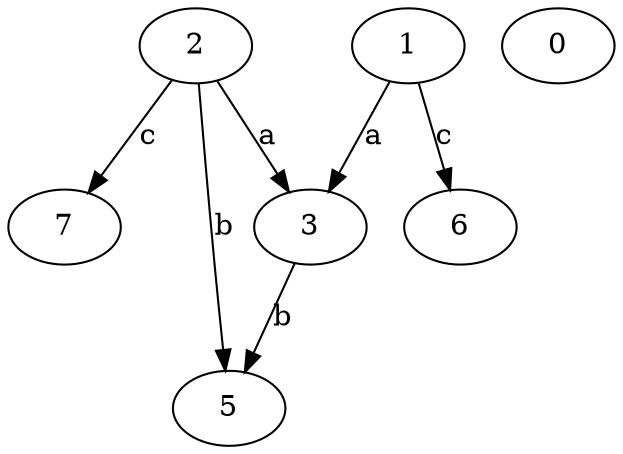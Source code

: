 strict digraph  {
2;
0;
3;
5;
1;
6;
7;
2 -> 3  [label=a];
2 -> 5  [label=b];
2 -> 7  [label=c];
3 -> 5  [label=b];
1 -> 3  [label=a];
1 -> 6  [label=c];
}
